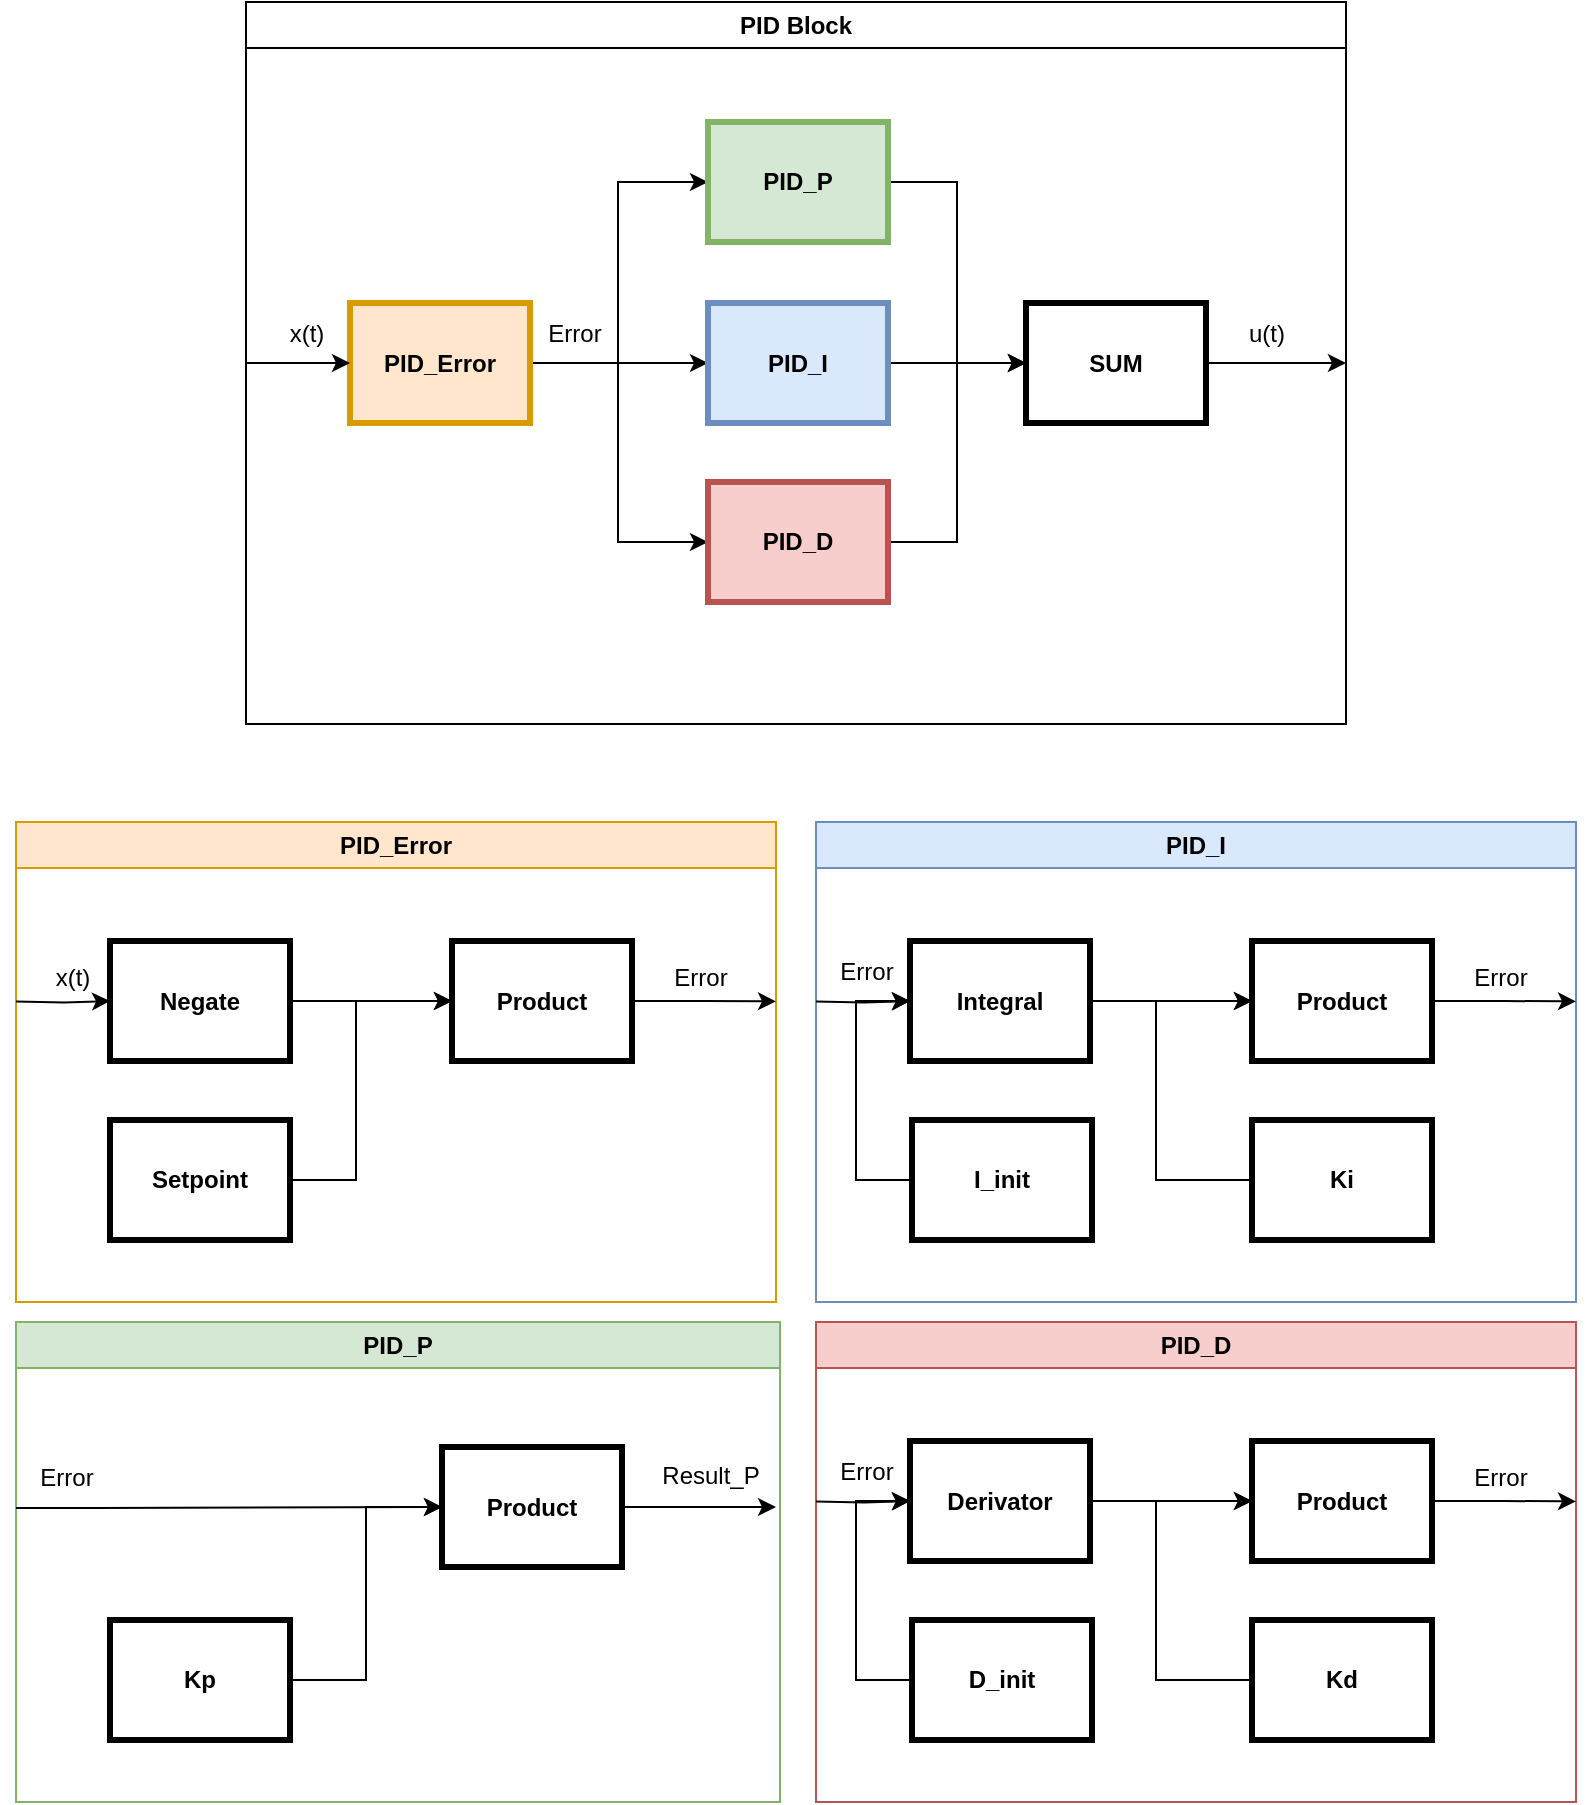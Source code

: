 <mxfile version="24.8.3">
  <diagram name="Page-1" id="c7558073-3199-34d8-9f00-42111426c3f3">
    <mxGraphModel dx="1895" dy="965" grid="1" gridSize="10" guides="1" tooltips="1" connect="1" arrows="1" fold="1" page="1" pageScale="1" pageWidth="826" pageHeight="1169" background="none" math="0" shadow="0">
      <root>
        <mxCell id="0" />
        <mxCell id="1" parent="0" />
        <mxCell id="rSJQmx--hlutwnJ9_qp2-104" value="PID Block" style="swimlane;whiteSpace=wrap;html=1;" vertex="1" parent="1">
          <mxGeometry x="138" y="100" width="550" height="361" as="geometry">
            <mxRectangle x="200" y="30" width="90" height="30" as="alternateBounds" />
          </mxGeometry>
        </mxCell>
        <mxCell id="rSJQmx--hlutwnJ9_qp2-111" style="edgeStyle=orthogonalEdgeStyle;rounded=0;orthogonalLoop=1;jettySize=auto;html=1;exitX=1;exitY=0.5;exitDx=0;exitDy=0;entryX=0;entryY=0.5;entryDx=0;entryDy=0;" edge="1" parent="rSJQmx--hlutwnJ9_qp2-104" source="rSJQmx--hlutwnJ9_qp2-103" target="rSJQmx--hlutwnJ9_qp2-106">
          <mxGeometry relative="1" as="geometry" />
        </mxCell>
        <mxCell id="rSJQmx--hlutwnJ9_qp2-103" value="PID_Error" style="whiteSpace=wrap;align=center;verticalAlign=middle;fontStyle=1;strokeWidth=3;fillColor=#ffe6cc;strokeColor=#d79b00;" vertex="1" parent="rSJQmx--hlutwnJ9_qp2-104">
          <mxGeometry x="52" y="150.5" width="90" height="60" as="geometry" />
        </mxCell>
        <mxCell id="rSJQmx--hlutwnJ9_qp2-113" style="edgeStyle=orthogonalEdgeStyle;rounded=0;orthogonalLoop=1;jettySize=auto;html=1;entryX=0;entryY=0.5;entryDx=0;entryDy=0;" edge="1" parent="rSJQmx--hlutwnJ9_qp2-104" target="rSJQmx--hlutwnJ9_qp2-105">
          <mxGeometry relative="1" as="geometry">
            <mxPoint x="186" y="180" as="sourcePoint" />
            <Array as="points">
              <mxPoint x="186" y="90" />
            </Array>
          </mxGeometry>
        </mxCell>
        <mxCell id="rSJQmx--hlutwnJ9_qp2-129" style="edgeStyle=orthogonalEdgeStyle;rounded=0;orthogonalLoop=1;jettySize=auto;html=1;exitX=1;exitY=0.5;exitDx=0;exitDy=0;entryX=0;entryY=0.5;entryDx=0;entryDy=0;" edge="1" parent="rSJQmx--hlutwnJ9_qp2-104" source="rSJQmx--hlutwnJ9_qp2-105" target="rSJQmx--hlutwnJ9_qp2-126">
          <mxGeometry relative="1" as="geometry">
            <mxPoint x="350" y="140" as="targetPoint" />
          </mxGeometry>
        </mxCell>
        <mxCell id="rSJQmx--hlutwnJ9_qp2-105" value="PID_P" style="whiteSpace=wrap;align=center;verticalAlign=middle;fontStyle=1;strokeWidth=3;fillColor=#d5e8d4;strokeColor=#82b366;" vertex="1" parent="rSJQmx--hlutwnJ9_qp2-104">
          <mxGeometry x="231" y="60" width="90" height="60" as="geometry" />
        </mxCell>
        <mxCell id="rSJQmx--hlutwnJ9_qp2-127" style="edgeStyle=orthogonalEdgeStyle;rounded=0;orthogonalLoop=1;jettySize=auto;html=1;exitX=1;exitY=0.5;exitDx=0;exitDy=0;entryX=0;entryY=0.5;entryDx=0;entryDy=0;" edge="1" parent="rSJQmx--hlutwnJ9_qp2-104" source="rSJQmx--hlutwnJ9_qp2-106" target="rSJQmx--hlutwnJ9_qp2-126">
          <mxGeometry relative="1" as="geometry" />
        </mxCell>
        <mxCell id="rSJQmx--hlutwnJ9_qp2-106" value="PID_I" style="whiteSpace=wrap;align=center;verticalAlign=middle;fontStyle=1;strokeWidth=3;fillColor=#dae8fc;strokeColor=#6c8ebf;" vertex="1" parent="rSJQmx--hlutwnJ9_qp2-104">
          <mxGeometry x="231" y="150.5" width="90" height="60" as="geometry" />
        </mxCell>
        <mxCell id="rSJQmx--hlutwnJ9_qp2-114" style="edgeStyle=orthogonalEdgeStyle;rounded=0;orthogonalLoop=1;jettySize=auto;html=1;entryX=0;entryY=0.5;entryDx=0;entryDy=0;" edge="1" parent="rSJQmx--hlutwnJ9_qp2-104" target="rSJQmx--hlutwnJ9_qp2-108">
          <mxGeometry relative="1" as="geometry">
            <mxPoint x="186" y="180" as="sourcePoint" />
            <Array as="points">
              <mxPoint x="186" y="270" />
            </Array>
          </mxGeometry>
        </mxCell>
        <mxCell id="rSJQmx--hlutwnJ9_qp2-130" style="edgeStyle=orthogonalEdgeStyle;rounded=0;orthogonalLoop=1;jettySize=auto;html=1;exitX=1;exitY=0.5;exitDx=0;exitDy=0;entryX=0;entryY=0.5;entryDx=0;entryDy=0;" edge="1" parent="rSJQmx--hlutwnJ9_qp2-104" source="rSJQmx--hlutwnJ9_qp2-108" target="rSJQmx--hlutwnJ9_qp2-126">
          <mxGeometry relative="1" as="geometry">
            <mxPoint x="350" y="210" as="targetPoint" />
          </mxGeometry>
        </mxCell>
        <mxCell id="rSJQmx--hlutwnJ9_qp2-108" value="PID_D" style="whiteSpace=wrap;align=center;verticalAlign=middle;fontStyle=1;strokeWidth=3;fillColor=#f8cecc;strokeColor=#b85450;" vertex="1" parent="rSJQmx--hlutwnJ9_qp2-104">
          <mxGeometry x="231" y="240" width="90" height="60" as="geometry" />
        </mxCell>
        <mxCell id="rSJQmx--hlutwnJ9_qp2-110" style="edgeStyle=orthogonalEdgeStyle;rounded=0;orthogonalLoop=1;jettySize=auto;html=1;exitX=0;exitY=0.5;exitDx=0;exitDy=0;entryX=0;entryY=0.5;entryDx=0;entryDy=0;" edge="1" parent="rSJQmx--hlutwnJ9_qp2-104" source="rSJQmx--hlutwnJ9_qp2-104" target="rSJQmx--hlutwnJ9_qp2-103">
          <mxGeometry relative="1" as="geometry" />
        </mxCell>
        <mxCell id="rSJQmx--hlutwnJ9_qp2-131" style="edgeStyle=orthogonalEdgeStyle;rounded=0;orthogonalLoop=1;jettySize=auto;html=1;exitX=1;exitY=0.5;exitDx=0;exitDy=0;entryX=1;entryY=0.5;entryDx=0;entryDy=0;" edge="1" parent="rSJQmx--hlutwnJ9_qp2-104" source="rSJQmx--hlutwnJ9_qp2-126" target="rSJQmx--hlutwnJ9_qp2-104">
          <mxGeometry relative="1" as="geometry">
            <Array as="points">
              <mxPoint x="510" y="181" />
              <mxPoint x="510" y="181" />
            </Array>
          </mxGeometry>
        </mxCell>
        <mxCell id="rSJQmx--hlutwnJ9_qp2-126" value="SUM" style="whiteSpace=wrap;align=center;verticalAlign=middle;fontStyle=1;strokeWidth=3;" vertex="1" parent="rSJQmx--hlutwnJ9_qp2-104">
          <mxGeometry x="390" y="150.5" width="90" height="60" as="geometry" />
        </mxCell>
        <mxCell id="rSJQmx--hlutwnJ9_qp2-132" value="u(t)" style="text;html=1;align=center;verticalAlign=middle;resizable=0;points=[];autosize=1;strokeColor=none;fillColor=none;" vertex="1" parent="rSJQmx--hlutwnJ9_qp2-104">
          <mxGeometry x="490" y="150.5" width="40" height="30" as="geometry" />
        </mxCell>
        <mxCell id="rSJQmx--hlutwnJ9_qp2-115" value="Error" style="text;html=1;align=center;verticalAlign=middle;resizable=0;points=[];autosize=1;strokeColor=none;fillColor=none;" vertex="1" parent="rSJQmx--hlutwnJ9_qp2-104">
          <mxGeometry x="139" y="150.5" width="50" height="30" as="geometry" />
        </mxCell>
        <mxCell id="rSJQmx--hlutwnJ9_qp2-116" value="x(t)" style="text;html=1;align=center;verticalAlign=middle;resizable=0;points=[];autosize=1;strokeColor=none;fillColor=none;" vertex="1" parent="rSJQmx--hlutwnJ9_qp2-104">
          <mxGeometry x="10" y="150.5" width="40" height="30" as="geometry" />
        </mxCell>
        <mxCell id="rSJQmx--hlutwnJ9_qp2-133" value="PID_Error" style="swimlane;whiteSpace=wrap;html=1;fillColor=#ffe6cc;strokeColor=#d79b00;" vertex="1" parent="1">
          <mxGeometry x="23" y="510" width="380" height="240" as="geometry">
            <mxRectangle x="210" y="410" width="90" height="30" as="alternateBounds" />
          </mxGeometry>
        </mxCell>
        <mxCell id="rSJQmx--hlutwnJ9_qp2-156" style="edgeStyle=orthogonalEdgeStyle;rounded=0;orthogonalLoop=1;jettySize=auto;html=1;exitX=1;exitY=0.5;exitDx=0;exitDy=0;" edge="1" parent="rSJQmx--hlutwnJ9_qp2-133" source="rSJQmx--hlutwnJ9_qp2-146">
          <mxGeometry relative="1" as="geometry">
            <mxPoint x="380" y="89.727" as="targetPoint" />
          </mxGeometry>
        </mxCell>
        <mxCell id="rSJQmx--hlutwnJ9_qp2-146" value="Product" style="whiteSpace=wrap;align=center;verticalAlign=middle;fontStyle=1;strokeWidth=3;" vertex="1" parent="rSJQmx--hlutwnJ9_qp2-133">
          <mxGeometry x="218" y="59.5" width="90" height="60" as="geometry" />
        </mxCell>
        <mxCell id="rSJQmx--hlutwnJ9_qp2-147" value="Error" style="text;html=1;align=center;verticalAlign=middle;resizable=0;points=[];autosize=1;strokeColor=none;fillColor=none;" vertex="1" parent="rSJQmx--hlutwnJ9_qp2-133">
          <mxGeometry x="317" y="62.5" width="50" height="30" as="geometry" />
        </mxCell>
        <mxCell id="rSJQmx--hlutwnJ9_qp2-149" value="x(t)" style="text;html=1;align=center;verticalAlign=middle;resizable=0;points=[];autosize=1;strokeColor=none;fillColor=none;" vertex="1" parent="rSJQmx--hlutwnJ9_qp2-133">
          <mxGeometry x="8" y="62.5" width="40" height="30" as="geometry" />
        </mxCell>
        <mxCell id="rSJQmx--hlutwnJ9_qp2-152" style="edgeStyle=orthogonalEdgeStyle;rounded=0;orthogonalLoop=1;jettySize=auto;html=1;entryX=0;entryY=0.5;entryDx=0;entryDy=0;" edge="1" parent="rSJQmx--hlutwnJ9_qp2-133" source="rSJQmx--hlutwnJ9_qp2-150" target="rSJQmx--hlutwnJ9_qp2-146">
          <mxGeometry relative="1" as="geometry">
            <Array as="points">
              <mxPoint x="170" y="179" />
              <mxPoint x="170" y="90" />
            </Array>
          </mxGeometry>
        </mxCell>
        <mxCell id="rSJQmx--hlutwnJ9_qp2-150" value="Setpoint" style="whiteSpace=wrap;align=center;verticalAlign=middle;fontStyle=1;strokeWidth=3;" vertex="1" parent="rSJQmx--hlutwnJ9_qp2-133">
          <mxGeometry x="47" y="149" width="90" height="60" as="geometry" />
        </mxCell>
        <mxCell id="rSJQmx--hlutwnJ9_qp2-155" style="edgeStyle=orthogonalEdgeStyle;rounded=0;orthogonalLoop=1;jettySize=auto;html=1;exitX=1;exitY=0.5;exitDx=0;exitDy=0;entryX=0;entryY=0.5;entryDx=0;entryDy=0;" edge="1" parent="rSJQmx--hlutwnJ9_qp2-133" source="rSJQmx--hlutwnJ9_qp2-151" target="rSJQmx--hlutwnJ9_qp2-146">
          <mxGeometry relative="1" as="geometry" />
        </mxCell>
        <mxCell id="rSJQmx--hlutwnJ9_qp2-157" style="edgeStyle=orthogonalEdgeStyle;rounded=0;orthogonalLoop=1;jettySize=auto;html=1;exitX=0;exitY=0.5;exitDx=0;exitDy=0;entryX=0;entryY=0.5;entryDx=0;entryDy=0;" edge="1" parent="rSJQmx--hlutwnJ9_qp2-133" target="rSJQmx--hlutwnJ9_qp2-151">
          <mxGeometry relative="1" as="geometry">
            <mxPoint y="89.727" as="sourcePoint" />
          </mxGeometry>
        </mxCell>
        <mxCell id="rSJQmx--hlutwnJ9_qp2-151" value="Negate" style="whiteSpace=wrap;align=center;verticalAlign=middle;fontStyle=1;strokeWidth=3;" vertex="1" parent="rSJQmx--hlutwnJ9_qp2-133">
          <mxGeometry x="47" y="59.5" width="90" height="60" as="geometry" />
        </mxCell>
        <mxCell id="rSJQmx--hlutwnJ9_qp2-159" value="PID_P" style="swimlane;whiteSpace=wrap;html=1;fillColor=#d5e8d4;strokeColor=#82b366;" vertex="1" parent="1">
          <mxGeometry x="23" y="760" width="382" height="240" as="geometry">
            <mxRectangle x="200" y="650" width="90" height="30" as="alternateBounds" />
          </mxGeometry>
        </mxCell>
        <mxCell id="rSJQmx--hlutwnJ9_qp2-162" value="Result_P" style="text;html=1;align=center;verticalAlign=middle;resizable=0;points=[];autosize=1;strokeColor=none;fillColor=none;" vertex="1" parent="rSJQmx--hlutwnJ9_qp2-159">
          <mxGeometry x="312" y="61.5" width="70" height="30" as="geometry" />
        </mxCell>
        <mxCell id="rSJQmx--hlutwnJ9_qp2-163" value="Error" style="text;html=1;align=center;verticalAlign=middle;resizable=0;points=[];autosize=1;strokeColor=none;fillColor=none;" vertex="1" parent="rSJQmx--hlutwnJ9_qp2-159">
          <mxGeometry y="63" width="50" height="30" as="geometry" />
        </mxCell>
        <mxCell id="rSJQmx--hlutwnJ9_qp2-165" value="Kp" style="whiteSpace=wrap;align=center;verticalAlign=middle;fontStyle=1;strokeWidth=3;" vertex="1" parent="rSJQmx--hlutwnJ9_qp2-159">
          <mxGeometry x="47" y="149" width="90" height="60" as="geometry" />
        </mxCell>
        <mxCell id="rSJQmx--hlutwnJ9_qp2-172" style="edgeStyle=orthogonalEdgeStyle;rounded=0;orthogonalLoop=1;jettySize=auto;html=1;exitX=1;exitY=0.5;exitDx=0;exitDy=0;" edge="1" parent="rSJQmx--hlutwnJ9_qp2-159" source="rSJQmx--hlutwnJ9_qp2-170">
          <mxGeometry relative="1" as="geometry">
            <mxPoint x="380" y="92.556" as="targetPoint" />
          </mxGeometry>
        </mxCell>
        <mxCell id="rSJQmx--hlutwnJ9_qp2-170" value="Product" style="whiteSpace=wrap;align=center;verticalAlign=middle;fontStyle=1;strokeWidth=3;" vertex="1" parent="rSJQmx--hlutwnJ9_qp2-159">
          <mxGeometry x="213" y="62.5" width="90" height="60" as="geometry" />
        </mxCell>
        <mxCell id="rSJQmx--hlutwnJ9_qp2-171" value="" style="edgeStyle=orthogonalEdgeStyle;rounded=0;orthogonalLoop=1;jettySize=auto;html=1;entryX=0;entryY=0.5;entryDx=0;entryDy=0;" edge="1" parent="rSJQmx--hlutwnJ9_qp2-159" source="rSJQmx--hlutwnJ9_qp2-165" target="rSJQmx--hlutwnJ9_qp2-170">
          <mxGeometry relative="1" as="geometry">
            <mxPoint x="337" y="829" as="sourcePoint" />
            <mxPoint x="437" y="739.5" as="targetPoint" />
          </mxGeometry>
        </mxCell>
        <mxCell id="rSJQmx--hlutwnJ9_qp2-176" style="edgeStyle=orthogonalEdgeStyle;rounded=0;orthogonalLoop=1;jettySize=auto;html=1;entryX=0;entryY=0.5;entryDx=0;entryDy=0;" edge="1" parent="rSJQmx--hlutwnJ9_qp2-159" target="rSJQmx--hlutwnJ9_qp2-170">
          <mxGeometry relative="1" as="geometry">
            <mxPoint y="93" as="sourcePoint" />
            <Array as="points">
              <mxPoint x="40" y="93" />
              <mxPoint x="40" y="93" />
            </Array>
          </mxGeometry>
        </mxCell>
        <mxCell id="rSJQmx--hlutwnJ9_qp2-186" value="PID_I" style="swimlane;whiteSpace=wrap;html=1;fillColor=#dae8fc;strokeColor=#6c8ebf;startSize=23;" vertex="1" parent="1">
          <mxGeometry x="423" y="510" width="380" height="240" as="geometry">
            <mxRectangle x="210" y="410" width="90" height="30" as="alternateBounds" />
          </mxGeometry>
        </mxCell>
        <mxCell id="rSJQmx--hlutwnJ9_qp2-187" style="edgeStyle=orthogonalEdgeStyle;rounded=0;orthogonalLoop=1;jettySize=auto;html=1;exitX=1;exitY=0.5;exitDx=0;exitDy=0;" edge="1" parent="rSJQmx--hlutwnJ9_qp2-186" source="rSJQmx--hlutwnJ9_qp2-188">
          <mxGeometry relative="1" as="geometry">
            <mxPoint x="380" y="89.727" as="targetPoint" />
          </mxGeometry>
        </mxCell>
        <mxCell id="rSJQmx--hlutwnJ9_qp2-188" value="Product" style="whiteSpace=wrap;align=center;verticalAlign=middle;fontStyle=1;strokeWidth=3;" vertex="1" parent="rSJQmx--hlutwnJ9_qp2-186">
          <mxGeometry x="218" y="59.5" width="90" height="60" as="geometry" />
        </mxCell>
        <mxCell id="rSJQmx--hlutwnJ9_qp2-189" value="Error" style="text;html=1;align=center;verticalAlign=middle;resizable=0;points=[];autosize=1;strokeColor=none;fillColor=none;" vertex="1" parent="rSJQmx--hlutwnJ9_qp2-186">
          <mxGeometry x="317" y="62.5" width="50" height="30" as="geometry" />
        </mxCell>
        <mxCell id="rSJQmx--hlutwnJ9_qp2-190" value="Error" style="text;html=1;align=center;verticalAlign=middle;resizable=0;points=[];autosize=1;strokeColor=none;fillColor=none;" vertex="1" parent="rSJQmx--hlutwnJ9_qp2-186">
          <mxGeometry y="59.5" width="50" height="30" as="geometry" />
        </mxCell>
        <mxCell id="rSJQmx--hlutwnJ9_qp2-191" style="edgeStyle=orthogonalEdgeStyle;rounded=0;orthogonalLoop=1;jettySize=auto;html=1;entryX=0;entryY=0.5;entryDx=0;entryDy=0;" edge="1" parent="rSJQmx--hlutwnJ9_qp2-186" source="rSJQmx--hlutwnJ9_qp2-192" target="rSJQmx--hlutwnJ9_qp2-188">
          <mxGeometry relative="1" as="geometry">
            <Array as="points">
              <mxPoint x="170" y="179" />
              <mxPoint x="170" y="90" />
            </Array>
          </mxGeometry>
        </mxCell>
        <mxCell id="rSJQmx--hlutwnJ9_qp2-192" value="Ki" style="whiteSpace=wrap;align=center;verticalAlign=middle;fontStyle=1;strokeWidth=3;" vertex="1" parent="rSJQmx--hlutwnJ9_qp2-186">
          <mxGeometry x="218" y="149" width="90" height="60" as="geometry" />
        </mxCell>
        <mxCell id="rSJQmx--hlutwnJ9_qp2-193" style="edgeStyle=orthogonalEdgeStyle;rounded=0;orthogonalLoop=1;jettySize=auto;html=1;exitX=1;exitY=0.5;exitDx=0;exitDy=0;entryX=0;entryY=0.5;entryDx=0;entryDy=0;" edge="1" parent="rSJQmx--hlutwnJ9_qp2-186" source="rSJQmx--hlutwnJ9_qp2-195" target="rSJQmx--hlutwnJ9_qp2-188">
          <mxGeometry relative="1" as="geometry" />
        </mxCell>
        <mxCell id="rSJQmx--hlutwnJ9_qp2-194" style="edgeStyle=orthogonalEdgeStyle;rounded=0;orthogonalLoop=1;jettySize=auto;html=1;exitX=0;exitY=0.5;exitDx=0;exitDy=0;entryX=0;entryY=0.5;entryDx=0;entryDy=0;" edge="1" parent="rSJQmx--hlutwnJ9_qp2-186" target="rSJQmx--hlutwnJ9_qp2-195">
          <mxGeometry relative="1" as="geometry">
            <mxPoint y="89.727" as="sourcePoint" />
          </mxGeometry>
        </mxCell>
        <mxCell id="rSJQmx--hlutwnJ9_qp2-195" value="Integral" style="whiteSpace=wrap;align=center;verticalAlign=middle;fontStyle=1;strokeWidth=3;" vertex="1" parent="rSJQmx--hlutwnJ9_qp2-186">
          <mxGeometry x="47" y="59.5" width="90" height="60" as="geometry" />
        </mxCell>
        <mxCell id="rSJQmx--hlutwnJ9_qp2-201" style="edgeStyle=orthogonalEdgeStyle;rounded=0;orthogonalLoop=1;jettySize=auto;html=1;exitX=0;exitY=0.5;exitDx=0;exitDy=0;entryX=0;entryY=0.5;entryDx=0;entryDy=0;" edge="1" parent="rSJQmx--hlutwnJ9_qp2-186" source="rSJQmx--hlutwnJ9_qp2-197" target="rSJQmx--hlutwnJ9_qp2-195">
          <mxGeometry relative="1" as="geometry">
            <Array as="points">
              <mxPoint x="20" y="179" />
              <mxPoint x="20" y="90" />
            </Array>
          </mxGeometry>
        </mxCell>
        <mxCell id="rSJQmx--hlutwnJ9_qp2-197" value="I_init" style="whiteSpace=wrap;align=center;verticalAlign=middle;fontStyle=1;strokeWidth=3;" vertex="1" parent="rSJQmx--hlutwnJ9_qp2-186">
          <mxGeometry x="48" y="149" width="90" height="60" as="geometry" />
        </mxCell>
        <mxCell id="rSJQmx--hlutwnJ9_qp2-203" value="PID_D" style="swimlane;whiteSpace=wrap;html=1;fillColor=#f8cecc;strokeColor=#b85450;startSize=23;" vertex="1" parent="1">
          <mxGeometry x="423" y="760" width="380" height="240" as="geometry">
            <mxRectangle x="210" y="410" width="90" height="30" as="alternateBounds" />
          </mxGeometry>
        </mxCell>
        <mxCell id="rSJQmx--hlutwnJ9_qp2-204" style="edgeStyle=orthogonalEdgeStyle;rounded=0;orthogonalLoop=1;jettySize=auto;html=1;exitX=1;exitY=0.5;exitDx=0;exitDy=0;" edge="1" parent="rSJQmx--hlutwnJ9_qp2-203" source="rSJQmx--hlutwnJ9_qp2-205">
          <mxGeometry relative="1" as="geometry">
            <mxPoint x="380" y="89.727" as="targetPoint" />
          </mxGeometry>
        </mxCell>
        <mxCell id="rSJQmx--hlutwnJ9_qp2-205" value="Product" style="whiteSpace=wrap;align=center;verticalAlign=middle;fontStyle=1;strokeWidth=3;" vertex="1" parent="rSJQmx--hlutwnJ9_qp2-203">
          <mxGeometry x="218" y="59.5" width="90" height="60" as="geometry" />
        </mxCell>
        <mxCell id="rSJQmx--hlutwnJ9_qp2-206" value="Error" style="text;html=1;align=center;verticalAlign=middle;resizable=0;points=[];autosize=1;strokeColor=none;fillColor=none;" vertex="1" parent="rSJQmx--hlutwnJ9_qp2-203">
          <mxGeometry x="317" y="62.5" width="50" height="30" as="geometry" />
        </mxCell>
        <mxCell id="rSJQmx--hlutwnJ9_qp2-207" value="Error" style="text;html=1;align=center;verticalAlign=middle;resizable=0;points=[];autosize=1;strokeColor=none;fillColor=none;" vertex="1" parent="rSJQmx--hlutwnJ9_qp2-203">
          <mxGeometry y="59.5" width="50" height="30" as="geometry" />
        </mxCell>
        <mxCell id="rSJQmx--hlutwnJ9_qp2-208" style="edgeStyle=orthogonalEdgeStyle;rounded=0;orthogonalLoop=1;jettySize=auto;html=1;entryX=0;entryY=0.5;entryDx=0;entryDy=0;" edge="1" parent="rSJQmx--hlutwnJ9_qp2-203" source="rSJQmx--hlutwnJ9_qp2-209" target="rSJQmx--hlutwnJ9_qp2-205">
          <mxGeometry relative="1" as="geometry">
            <Array as="points">
              <mxPoint x="170" y="179" />
              <mxPoint x="170" y="90" />
            </Array>
          </mxGeometry>
        </mxCell>
        <mxCell id="rSJQmx--hlutwnJ9_qp2-209" value="Kd" style="whiteSpace=wrap;align=center;verticalAlign=middle;fontStyle=1;strokeWidth=3;" vertex="1" parent="rSJQmx--hlutwnJ9_qp2-203">
          <mxGeometry x="218" y="149" width="90" height="60" as="geometry" />
        </mxCell>
        <mxCell id="rSJQmx--hlutwnJ9_qp2-210" style="edgeStyle=orthogonalEdgeStyle;rounded=0;orthogonalLoop=1;jettySize=auto;html=1;exitX=1;exitY=0.5;exitDx=0;exitDy=0;entryX=0;entryY=0.5;entryDx=0;entryDy=0;" edge="1" parent="rSJQmx--hlutwnJ9_qp2-203" source="rSJQmx--hlutwnJ9_qp2-212" target="rSJQmx--hlutwnJ9_qp2-205">
          <mxGeometry relative="1" as="geometry" />
        </mxCell>
        <mxCell id="rSJQmx--hlutwnJ9_qp2-211" style="edgeStyle=orthogonalEdgeStyle;rounded=0;orthogonalLoop=1;jettySize=auto;html=1;exitX=0;exitY=0.5;exitDx=0;exitDy=0;entryX=0;entryY=0.5;entryDx=0;entryDy=0;" edge="1" parent="rSJQmx--hlutwnJ9_qp2-203" target="rSJQmx--hlutwnJ9_qp2-212">
          <mxGeometry relative="1" as="geometry">
            <mxPoint y="89.727" as="sourcePoint" />
          </mxGeometry>
        </mxCell>
        <mxCell id="rSJQmx--hlutwnJ9_qp2-212" value="Derivator" style="whiteSpace=wrap;align=center;verticalAlign=middle;fontStyle=1;strokeWidth=3;" vertex="1" parent="rSJQmx--hlutwnJ9_qp2-203">
          <mxGeometry x="47" y="59.5" width="90" height="60" as="geometry" />
        </mxCell>
        <mxCell id="rSJQmx--hlutwnJ9_qp2-213" style="edgeStyle=orthogonalEdgeStyle;rounded=0;orthogonalLoop=1;jettySize=auto;html=1;exitX=0;exitY=0.5;exitDx=0;exitDy=0;entryX=0;entryY=0.5;entryDx=0;entryDy=0;" edge="1" parent="rSJQmx--hlutwnJ9_qp2-203" source="rSJQmx--hlutwnJ9_qp2-214" target="rSJQmx--hlutwnJ9_qp2-212">
          <mxGeometry relative="1" as="geometry">
            <Array as="points">
              <mxPoint x="20" y="179" />
              <mxPoint x="20" y="90" />
            </Array>
          </mxGeometry>
        </mxCell>
        <mxCell id="rSJQmx--hlutwnJ9_qp2-214" value="D_init" style="whiteSpace=wrap;align=center;verticalAlign=middle;fontStyle=1;strokeWidth=3;" vertex="1" parent="rSJQmx--hlutwnJ9_qp2-203">
          <mxGeometry x="48" y="149" width="90" height="60" as="geometry" />
        </mxCell>
      </root>
    </mxGraphModel>
  </diagram>
</mxfile>
